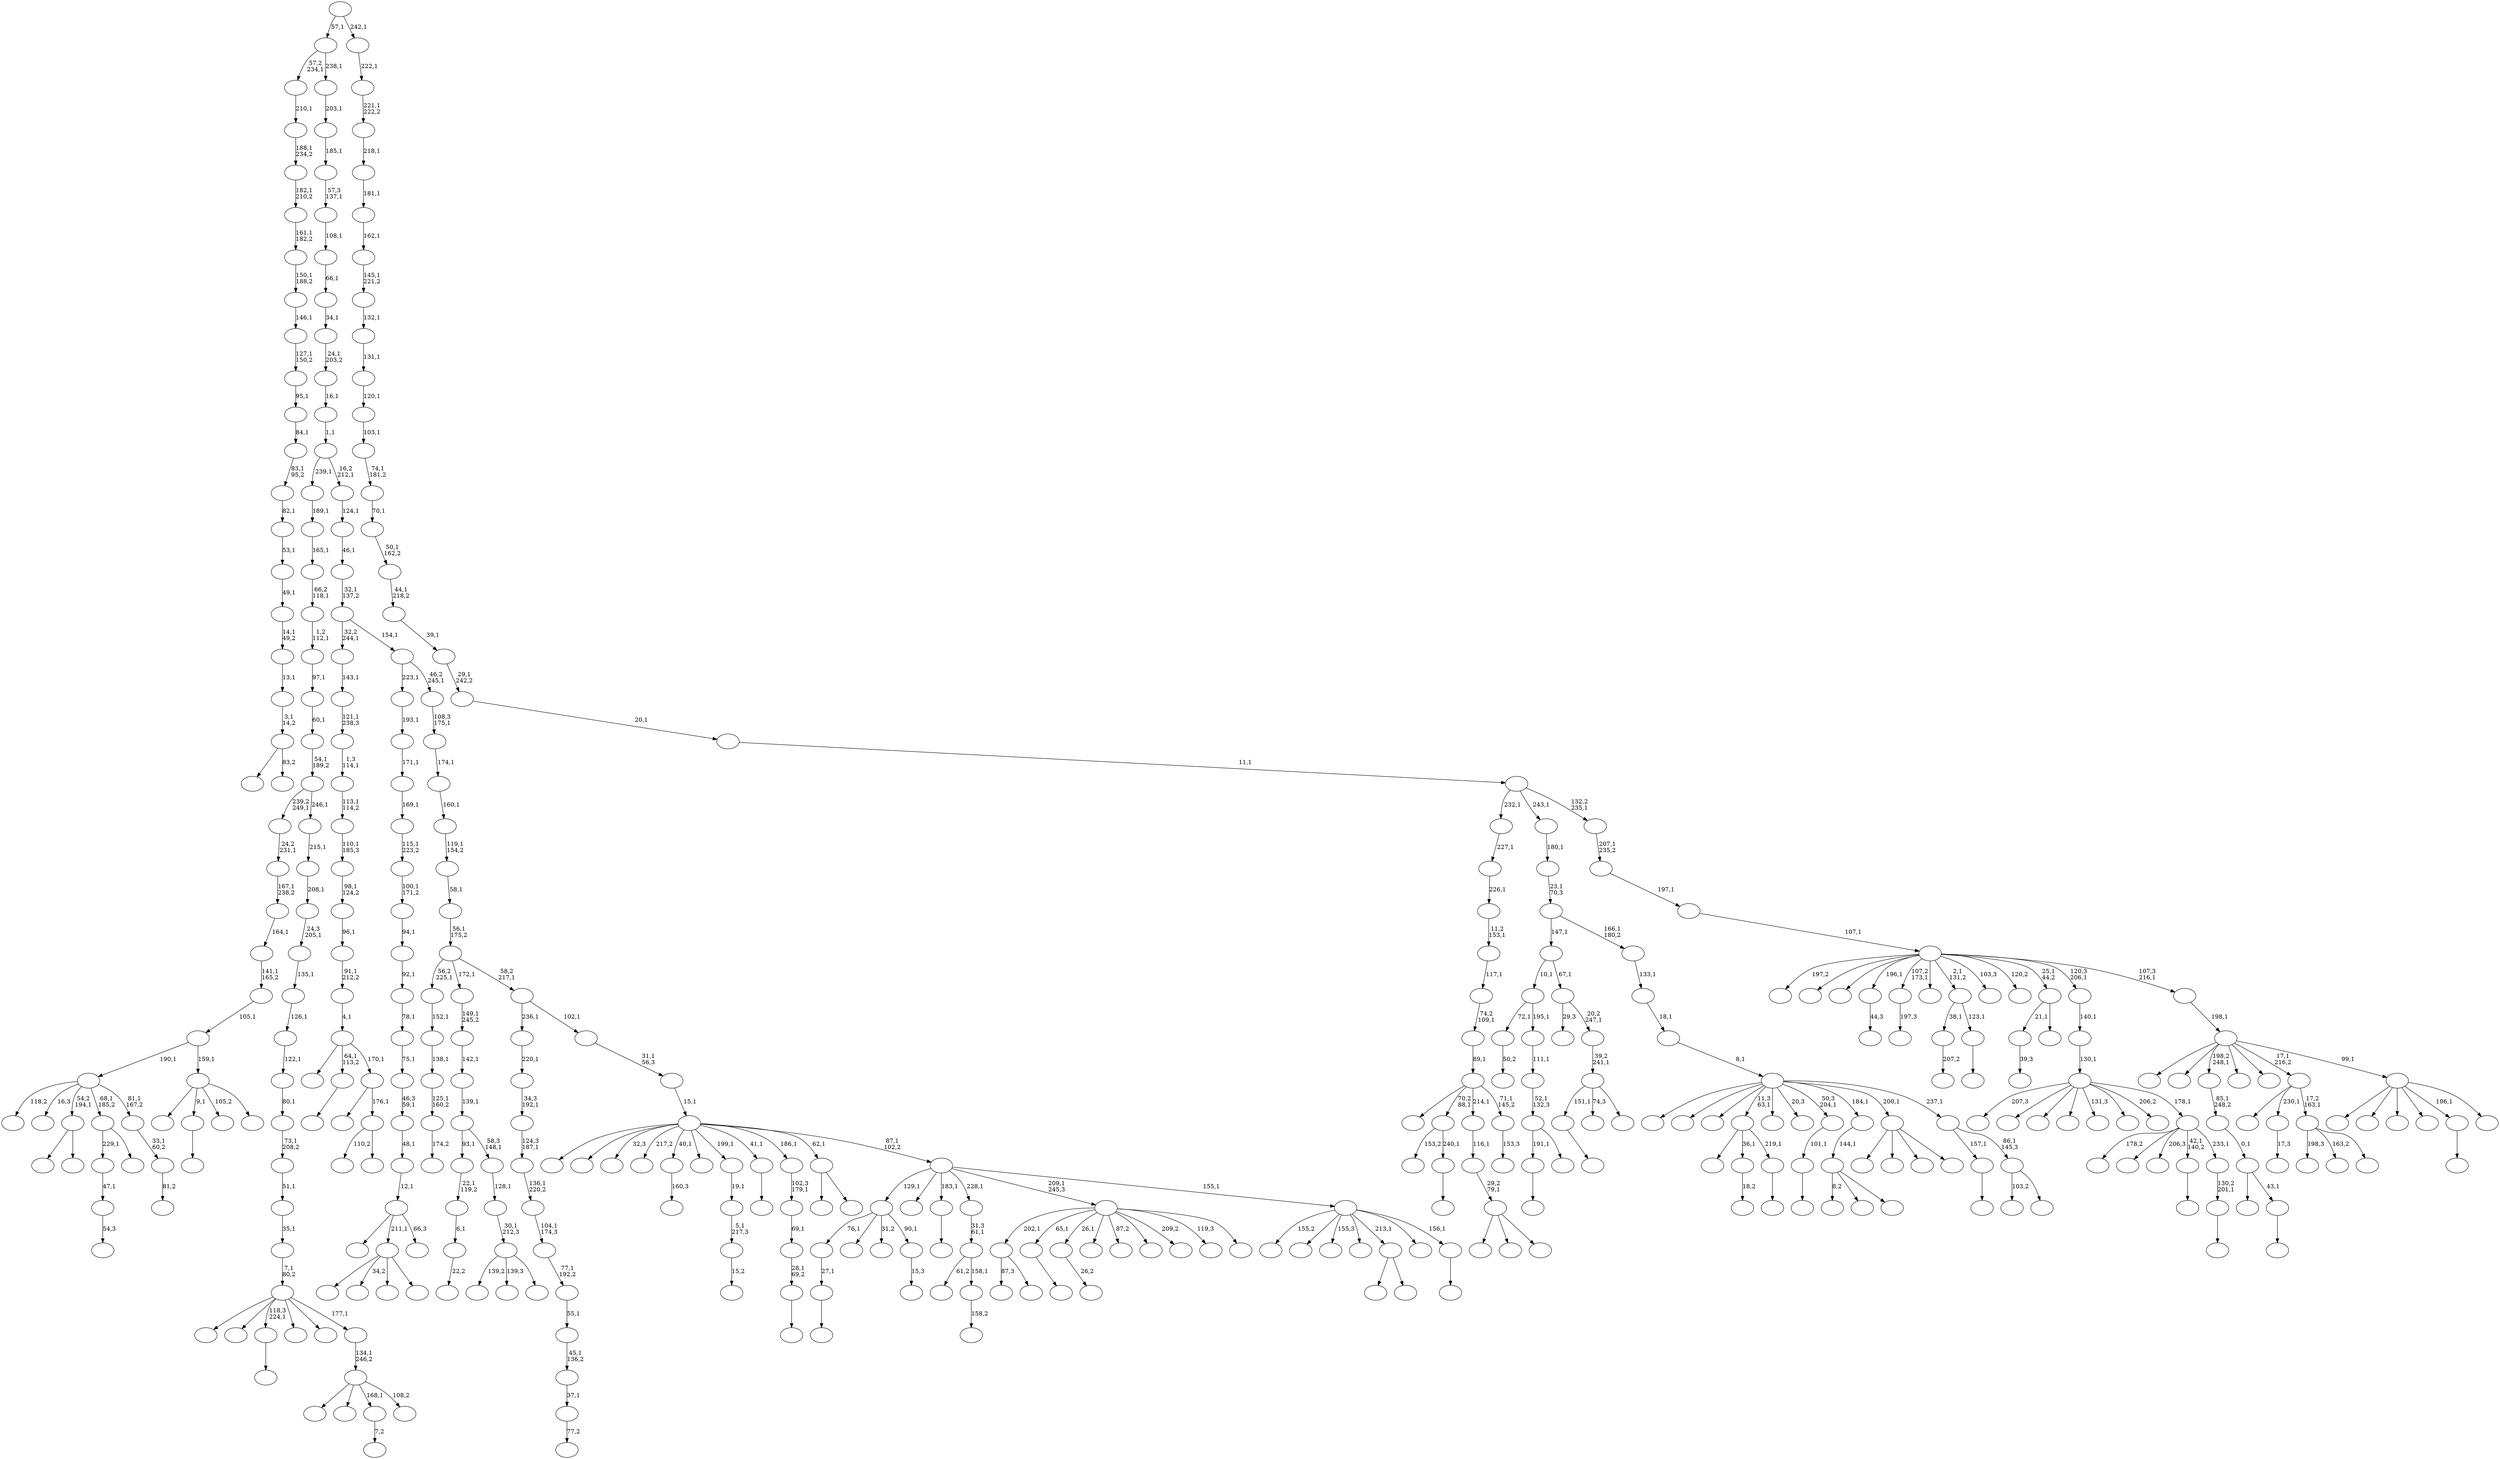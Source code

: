 digraph T {
	400 [label=""]
	399 [label=""]
	398 [label=""]
	397 [label=""]
	396 [label=""]
	395 [label=""]
	394 [label=""]
	393 [label=""]
	392 [label=""]
	391 [label=""]
	390 [label=""]
	389 [label=""]
	388 [label=""]
	387 [label=""]
	386 [label=""]
	385 [label=""]
	384 [label=""]
	383 [label=""]
	382 [label=""]
	381 [label=""]
	380 [label=""]
	379 [label=""]
	378 [label=""]
	377 [label=""]
	376 [label=""]
	375 [label=""]
	374 [label=""]
	373 [label=""]
	372 [label=""]
	371 [label=""]
	370 [label=""]
	369 [label=""]
	368 [label=""]
	367 [label=""]
	366 [label=""]
	365 [label=""]
	364 [label=""]
	363 [label=""]
	362 [label=""]
	361 [label=""]
	360 [label=""]
	359 [label=""]
	358 [label=""]
	357 [label=""]
	356 [label=""]
	355 [label=""]
	354 [label=""]
	353 [label=""]
	352 [label=""]
	351 [label=""]
	350 [label=""]
	349 [label=""]
	348 [label=""]
	347 [label=""]
	346 [label=""]
	345 [label=""]
	344 [label=""]
	343 [label=""]
	342 [label=""]
	341 [label=""]
	340 [label=""]
	339 [label=""]
	338 [label=""]
	337 [label=""]
	336 [label=""]
	335 [label=""]
	334 [label=""]
	333 [label=""]
	332 [label=""]
	331 [label=""]
	330 [label=""]
	329 [label=""]
	328 [label=""]
	327 [label=""]
	326 [label=""]
	325 [label=""]
	324 [label=""]
	323 [label=""]
	322 [label=""]
	321 [label=""]
	320 [label=""]
	319 [label=""]
	318 [label=""]
	317 [label=""]
	316 [label=""]
	315 [label=""]
	314 [label=""]
	313 [label=""]
	312 [label=""]
	311 [label=""]
	310 [label=""]
	309 [label=""]
	308 [label=""]
	307 [label=""]
	306 [label=""]
	305 [label=""]
	304 [label=""]
	303 [label=""]
	302 [label=""]
	301 [label=""]
	300 [label=""]
	299 [label=""]
	298 [label=""]
	297 [label=""]
	296 [label=""]
	295 [label=""]
	294 [label=""]
	293 [label=""]
	292 [label=""]
	291 [label=""]
	290 [label=""]
	289 [label=""]
	288 [label=""]
	287 [label=""]
	286 [label=""]
	285 [label=""]
	284 [label=""]
	283 [label=""]
	282 [label=""]
	281 [label=""]
	280 [label=""]
	279 [label=""]
	278 [label=""]
	277 [label=""]
	276 [label=""]
	275 [label=""]
	274 [label=""]
	273 [label=""]
	272 [label=""]
	271 [label=""]
	270 [label=""]
	269 [label=""]
	268 [label=""]
	267 [label=""]
	266 [label=""]
	265 [label=""]
	264 [label=""]
	263 [label=""]
	262 [label=""]
	261 [label=""]
	260 [label=""]
	259 [label=""]
	258 [label=""]
	257 [label=""]
	256 [label=""]
	255 [label=""]
	254 [label=""]
	253 [label=""]
	252 [label=""]
	251 [label=""]
	250 [label=""]
	249 [label=""]
	248 [label=""]
	247 [label=""]
	246 [label=""]
	245 [label=""]
	244 [label=""]
	243 [label=""]
	242 [label=""]
	241 [label=""]
	240 [label=""]
	239 [label=""]
	238 [label=""]
	237 [label=""]
	236 [label=""]
	235 [label=""]
	234 [label=""]
	233 [label=""]
	232 [label=""]
	231 [label=""]
	230 [label=""]
	229 [label=""]
	228 [label=""]
	227 [label=""]
	226 [label=""]
	225 [label=""]
	224 [label=""]
	223 [label=""]
	222 [label=""]
	221 [label=""]
	220 [label=""]
	219 [label=""]
	218 [label=""]
	217 [label=""]
	216 [label=""]
	215 [label=""]
	214 [label=""]
	213 [label=""]
	212 [label=""]
	211 [label=""]
	210 [label=""]
	209 [label=""]
	208 [label=""]
	207 [label=""]
	206 [label=""]
	205 [label=""]
	204 [label=""]
	203 [label=""]
	202 [label=""]
	201 [label=""]
	200 [label=""]
	199 [label=""]
	198 [label=""]
	197 [label=""]
	196 [label=""]
	195 [label=""]
	194 [label=""]
	193 [label=""]
	192 [label=""]
	191 [label=""]
	190 [label=""]
	189 [label=""]
	188 [label=""]
	187 [label=""]
	186 [label=""]
	185 [label=""]
	184 [label=""]
	183 [label=""]
	182 [label=""]
	181 [label=""]
	180 [label=""]
	179 [label=""]
	178 [label=""]
	177 [label=""]
	176 [label=""]
	175 [label=""]
	174 [label=""]
	173 [label=""]
	172 [label=""]
	171 [label=""]
	170 [label=""]
	169 [label=""]
	168 [label=""]
	167 [label=""]
	166 [label=""]
	165 [label=""]
	164 [label=""]
	163 [label=""]
	162 [label=""]
	161 [label=""]
	160 [label=""]
	159 [label=""]
	158 [label=""]
	157 [label=""]
	156 [label=""]
	155 [label=""]
	154 [label=""]
	153 [label=""]
	152 [label=""]
	151 [label=""]
	150 [label=""]
	149 [label=""]
	148 [label=""]
	147 [label=""]
	146 [label=""]
	145 [label=""]
	144 [label=""]
	143 [label=""]
	142 [label=""]
	141 [label=""]
	140 [label=""]
	139 [label=""]
	138 [label=""]
	137 [label=""]
	136 [label=""]
	135 [label=""]
	134 [label=""]
	133 [label=""]
	132 [label=""]
	131 [label=""]
	130 [label=""]
	129 [label=""]
	128 [label=""]
	127 [label=""]
	126 [label=""]
	125 [label=""]
	124 [label=""]
	123 [label=""]
	122 [label=""]
	121 [label=""]
	120 [label=""]
	119 [label=""]
	118 [label=""]
	117 [label=""]
	116 [label=""]
	115 [label=""]
	114 [label=""]
	113 [label=""]
	112 [label=""]
	111 [label=""]
	110 [label=""]
	109 [label=""]
	108 [label=""]
	107 [label=""]
	106 [label=""]
	105 [label=""]
	104 [label=""]
	103 [label=""]
	102 [label=""]
	101 [label=""]
	100 [label=""]
	99 [label=""]
	98 [label=""]
	97 [label=""]
	96 [label=""]
	95 [label=""]
	94 [label=""]
	93 [label=""]
	92 [label=""]
	91 [label=""]
	90 [label=""]
	89 [label=""]
	88 [label=""]
	87 [label=""]
	86 [label=""]
	85 [label=""]
	84 [label=""]
	83 [label=""]
	82 [label=""]
	81 [label=""]
	80 [label=""]
	79 [label=""]
	78 [label=""]
	77 [label=""]
	76 [label=""]
	75 [label=""]
	74 [label=""]
	73 [label=""]
	72 [label=""]
	71 [label=""]
	70 [label=""]
	69 [label=""]
	68 [label=""]
	67 [label=""]
	66 [label=""]
	65 [label=""]
	64 [label=""]
	63 [label=""]
	62 [label=""]
	61 [label=""]
	60 [label=""]
	59 [label=""]
	58 [label=""]
	57 [label=""]
	56 [label=""]
	55 [label=""]
	54 [label=""]
	53 [label=""]
	52 [label=""]
	51 [label=""]
	50 [label=""]
	49 [label=""]
	48 [label=""]
	47 [label=""]
	46 [label=""]
	45 [label=""]
	44 [label=""]
	43 [label=""]
	42 [label=""]
	41 [label=""]
	40 [label=""]
	39 [label=""]
	38 [label=""]
	37 [label=""]
	36 [label=""]
	35 [label=""]
	34 [label=""]
	33 [label=""]
	32 [label=""]
	31 [label=""]
	30 [label=""]
	29 [label=""]
	28 [label=""]
	27 [label=""]
	26 [label=""]
	25 [label=""]
	24 [label=""]
	23 [label=""]
	22 [label=""]
	21 [label=""]
	20 [label=""]
	19 [label=""]
	18 [label=""]
	17 [label=""]
	16 [label=""]
	15 [label=""]
	14 [label=""]
	13 [label=""]
	12 [label=""]
	11 [label=""]
	10 [label=""]
	9 [label=""]
	8 [label=""]
	7 [label=""]
	6 [label=""]
	5 [label=""]
	4 [label=""]
	3 [label=""]
	2 [label=""]
	1 [label=""]
	0 [label=""]
	391 -> 392 [label=""]
	379 -> 399 [label="87,3"]
	379 -> 380 [label=""]
	372 -> 373 [label=""]
	370 -> 371 [label="26,2"]
	368 -> 369 [label="77,2"]
	367 -> 368 [label="37,1"]
	366 -> 367 [label="45,1\n136,2"]
	365 -> 366 [label="55,1"]
	364 -> 365 [label="77,1\n192,2"]
	363 -> 364 [label="104,1\n174,3"]
	362 -> 363 [label="136,1\n220,2"]
	361 -> 362 [label="124,3\n187,1"]
	360 -> 361 [label="34,3\n192,1"]
	359 -> 360 [label="220,1"]
	353 -> 354 [label=""]
	352 -> 353 [label="27,1"]
	350 -> 351 [label="174,2"]
	349 -> 350 [label="125,1\n160,2"]
	348 -> 349 [label="138,1"]
	347 -> 348 [label="152,1"]
	345 -> 346 [label=""]
	338 -> 339 [label="54,3"]
	337 -> 338 [label="47,1"]
	331 -> 332 [label="50,2"]
	329 -> 330 [label="18,2"]
	327 -> 345 [label="191,1"]
	327 -> 328 [label=""]
	326 -> 327 [label="52,1\n132,3"]
	325 -> 326 [label="111,1"]
	324 -> 331 [label="72,1"]
	324 -> 325 [label="195,1"]
	320 -> 375 [label=""]
	320 -> 321 [label=""]
	316 -> 317 [label="44,3"]
	314 -> 315 [label="207,2"]
	312 -> 313 [label="197,3"]
	309 -> 310 [label=""]
	305 -> 306 [label="22,2"]
	304 -> 305 [label="6,1"]
	303 -> 304 [label="22,1\n119,2"]
	301 -> 337 [label="229,1"]
	301 -> 302 [label=""]
	281 -> 282 [label="81,2"]
	280 -> 281 [label="33,1\n60,2"]
	279 -> 397 [label="118,2"]
	279 -> 394 [label="16,3"]
	279 -> 320 [label="54,2\n194,1"]
	279 -> 301 [label="68,1\n185,2"]
	279 -> 280 [label="81,1\n167,2"]
	272 -> 273 [label=""]
	270 -> 271 [label=""]
	268 -> 269 [label="15,3"]
	267 -> 352 [label="76,1"]
	267 -> 334 [label=""]
	267 -> 292 [label="31,2"]
	267 -> 268 [label="90,1"]
	265 -> 266 [label=""]
	263 -> 298 [label="139,2"]
	263 -> 283 [label="139,3"]
	263 -> 264 [label=""]
	262 -> 263 [label="30,1\n212,3"]
	261 -> 262 [label="128,1"]
	260 -> 303 [label="93,1"]
	260 -> 261 [label="58,3\n148,1"]
	259 -> 260 [label="139,1"]
	258 -> 259 [label="142,1"]
	257 -> 258 [label="149,1\n245,2"]
	251 -> 384 [label=""]
	251 -> 252 [label="83,2"]
	250 -> 251 [label="3,1\n14,2"]
	249 -> 250 [label="13,1"]
	248 -> 249 [label="14,1\n49,2"]
	247 -> 248 [label="49,1"]
	246 -> 247 [label="53,1"]
	245 -> 246 [label="82,1"]
	244 -> 245 [label="83,1\n95,2"]
	243 -> 244 [label="84,1"]
	242 -> 243 [label="95,1"]
	241 -> 242 [label="127,1\n150,2"]
	240 -> 241 [label="146,1"]
	239 -> 240 [label="150,1\n188,2"]
	238 -> 239 [label="161,1\n182,2"]
	237 -> 238 [label="182,1\n210,2"]
	236 -> 237 [label="188,1\n234,2"]
	235 -> 236 [label="210,1"]
	233 -> 234 [label=""]
	232 -> 299 [label=""]
	232 -> 233 [label="43,1"]
	231 -> 232 [label="0,1"]
	230 -> 231 [label="85,1\n248,2"]
	227 -> 228 [label="160,3"]
	224 -> 225 [label=""]
	223 -> 396 [label=""]
	223 -> 329 [label="36,1"]
	223 -> 224 [label="219,1"]
	218 -> 377 [label="110,2"]
	218 -> 219 [label=""]
	217 -> 277 [label=""]
	217 -> 218 [label="176,1"]
	216 -> 294 [label=""]
	216 -> 270 [label="64,1\n113,2"]
	216 -> 217 [label="170,1"]
	215 -> 216 [label="4,1"]
	214 -> 215 [label="91,1\n212,2"]
	213 -> 214 [label="96,1"]
	212 -> 213 [label="98,1\n124,2"]
	211 -> 212 [label="110,1\n185,3"]
	210 -> 211 [label="113,1\n114,2"]
	209 -> 210 [label="1,3\n114,1"]
	208 -> 209 [label="121,1\n238,3"]
	207 -> 208 [label="143,1"]
	205 -> 206 [label=""]
	204 -> 293 [label="153,2"]
	204 -> 205 [label="240,1"]
	201 -> 202 [label=""]
	199 -> 200 [label=""]
	198 -> 314 [label="38,1"]
	198 -> 199 [label="123,1"]
	193 -> 194 [label=""]
	192 -> 193 [label="101,1"]
	190 -> 191 [label=""]
	188 -> 398 [label=""]
	188 -> 391 [label="9,1"]
	188 -> 286 [label="105,2"]
	188 -> 189 [label=""]
	187 -> 279 [label="190,1"]
	187 -> 188 [label="159,1"]
	186 -> 187 [label="105,1"]
	185 -> 186 [label="141,1\n165,2"]
	184 -> 185 [label="164,1"]
	183 -> 184 [label="167,1\n238,2"]
	182 -> 183 [label="24,2\n231,1"]
	179 -> 180 [label="7,2"]
	177 -> 385 [label="8,2"]
	177 -> 226 [label=""]
	177 -> 178 [label=""]
	176 -> 177 [label="144,1"]
	172 -> 173 [label="17,3"]
	170 -> 171 [label="39,3"]
	168 -> 197 [label=""]
	168 -> 169 [label=""]
	165 -> 166 [label="158,2"]
	164 -> 383 [label="61,2"]
	164 -> 165 [label="158,1"]
	163 -> 164 [label="31,3\n61,1"]
	159 -> 393 [label=""]
	159 -> 256 [label=""]
	159 -> 175 [label=""]
	159 -> 160 [label=""]
	155 -> 376 [label=""]
	155 -> 288 [label=""]
	155 -> 156 [label=""]
	154 -> 155 [label="29,2\n79,1"]
	153 -> 154 [label="116,1"]
	150 -> 378 [label=""]
	150 -> 295 [label=""]
	150 -> 179 [label="168,1"]
	150 -> 151 [label="108,2"]
	149 -> 150 [label="134,1\n246,2"]
	148 -> 311 [label=""]
	148 -> 291 [label=""]
	148 -> 265 [label="118,3\n224,1"]
	148 -> 196 [label=""]
	148 -> 167 [label=""]
	148 -> 149 [label="177,1"]
	147 -> 148 [label="7,1\n80,2"]
	146 -> 147 [label="35,1"]
	145 -> 146 [label="51,1"]
	144 -> 145 [label="73,1\n208,2"]
	143 -> 144 [label="80,1"]
	142 -> 143 [label="122,1"]
	141 -> 142 [label="126,1"]
	140 -> 141 [label="135,1"]
	139 -> 140 [label="24,3\n205,1"]
	138 -> 139 [label="208,1"]
	137 -> 138 [label="215,1"]
	136 -> 182 [label="239,2\n249,1"]
	136 -> 137 [label="246,1"]
	135 -> 136 [label="54,1\n189,2"]
	134 -> 135 [label="60,1"]
	133 -> 134 [label="97,1"]
	132 -> 133 [label="1,2\n112,1"]
	131 -> 132 [label="66,2\n118,1"]
	130 -> 131 [label="165,1"]
	129 -> 130 [label="189,1"]
	126 -> 127 [label="15,2"]
	125 -> 126 [label="5,1\n217,3"]
	124 -> 125 [label="19,1"]
	122 -> 123 [label=""]
	120 -> 121 [label=""]
	119 -> 120 [label="28,1\n69,2"]
	118 -> 119 [label="69,1"]
	117 -> 118 [label="102,3\n179,1"]
	115 -> 170 [label="21,1"]
	115 -> 116 [label=""]
	113 -> 309 [label="151,1"]
	113 -> 221 [label="74,3"]
	113 -> 114 [label=""]
	112 -> 113 [label="39,2\n241,1"]
	111 -> 390 [label="29,3"]
	111 -> 112 [label="20,2\n247,1"]
	110 -> 324 [label="10,1"]
	110 -> 111 [label="67,1"]
	108 -> 336 [label="198,3"]
	108 -> 275 [label="163,2"]
	108 -> 109 [label=""]
	107 -> 382 [label=""]
	107 -> 172 [label="230,1"]
	107 -> 108 [label="17,2\n163,1"]
	105 -> 379 [label="202,1"]
	105 -> 372 [label="65,1"]
	105 -> 370 [label="26,1"]
	105 -> 344 [label=""]
	105 -> 285 [label="87,2"]
	105 -> 254 [label=""]
	105 -> 162 [label="209,2"]
	105 -> 157 [label="119,3"]
	105 -> 106 [label=""]
	103 -> 104 [label=""]
	102 -> 103 [label="130,2\n201,1"]
	101 -> 357 [label="178,2"]
	101 -> 355 [label=""]
	101 -> 296 [label="206,3"]
	101 -> 201 [label="42,1\n140,2"]
	101 -> 102 [label="233,1"]
	100 -> 395 [label="207,3"]
	100 -> 388 [label=""]
	100 -> 386 [label=""]
	100 -> 358 [label=""]
	100 -> 318 [label="131,3"]
	100 -> 284 [label=""]
	100 -> 158 [label="206,2"]
	100 -> 101 [label="178,1"]
	99 -> 100 [label="130,1"]
	98 -> 99 [label="140,1"]
	96 -> 374 [label=""]
	96 -> 253 [label="34,2"]
	96 -> 220 [label=""]
	96 -> 97 [label=""]
	94 -> 95 [label="153,3"]
	93 -> 342 [label=""]
	93 -> 204 [label="70,2\n88,1"]
	93 -> 153 [label="214,1"]
	93 -> 94 [label="71,1\n145,2"]
	92 -> 93 [label="89,1"]
	91 -> 92 [label="74,2\n109,1"]
	90 -> 91 [label="117,1"]
	89 -> 90 [label="11,2\n153,1"]
	88 -> 89 [label="226,1"]
	87 -> 88 [label="227,1"]
	85 -> 308 [label=""]
	85 -> 86 [label=""]
	83 -> 278 [label=""]
	83 -> 96 [label="211,1"]
	83 -> 84 [label="66,3"]
	82 -> 83 [label="12,1"]
	81 -> 82 [label="48,1"]
	80 -> 81 [label="46,3\n59,1"]
	79 -> 80 [label="75,1"]
	78 -> 79 [label="78,1"]
	77 -> 78 [label="92,1"]
	76 -> 77 [label="94,1"]
	75 -> 76 [label="100,1\n171,2"]
	74 -> 75 [label="115,1\n223,2"]
	73 -> 74 [label="169,1"]
	72 -> 73 [label="171,1"]
	71 -> 72 [label="193,1"]
	69 -> 70 [label=""]
	68 -> 389 [label="155,2"]
	68 -> 356 [label=""]
	68 -> 335 [label="155,3"]
	68 -> 274 [label=""]
	68 -> 168 [label="213,1"]
	68 -> 161 [label=""]
	68 -> 69 [label="156,1"]
	67 -> 267 [label="129,1"]
	67 -> 229 [label=""]
	67 -> 190 [label="183,1"]
	67 -> 163 [label="228,1"]
	67 -> 105 [label="209,1\n245,3"]
	67 -> 68 [label="155,1"]
	66 -> 381 [label=""]
	66 -> 289 [label=""]
	66 -> 287 [label="32,3"]
	66 -> 255 [label="217,2"]
	66 -> 227 [label="40,1"]
	66 -> 128 [label=""]
	66 -> 124 [label="199,1"]
	66 -> 122 [label="41,1"]
	66 -> 117 [label="186,1"]
	66 -> 85 [label="62,1"]
	66 -> 67 [label="87,1\n102,2"]
	65 -> 66 [label="15,1"]
	64 -> 65 [label="31,1\n56,3"]
	63 -> 359 [label="236,1"]
	63 -> 64 [label="102,1"]
	62 -> 347 [label="56,2\n225,1"]
	62 -> 257 [label="172,1"]
	62 -> 63 [label="58,2\n217,1"]
	61 -> 62 [label="56,1\n175,2"]
	60 -> 61 [label="58,1"]
	59 -> 60 [label="119,1\n154,2"]
	58 -> 59 [label="160,1"]
	57 -> 58 [label="174,1"]
	56 -> 57 [label="108,3\n175,1"]
	55 -> 71 [label="223,1"]
	55 -> 56 [label="46,2\n245,1"]
	54 -> 207 [label="32,2\n244,1"]
	54 -> 55 [label="154,1"]
	53 -> 54 [label="32,1\n137,2"]
	52 -> 53 [label="46,1"]
	51 -> 52 [label="124,1"]
	50 -> 129 [label="239,1"]
	50 -> 51 [label="16,2\n212,1"]
	49 -> 50 [label="1,1"]
	48 -> 49 [label="16,1"]
	47 -> 48 [label="24,1\n203,2"]
	46 -> 47 [label="34,1"]
	45 -> 46 [label="66,1"]
	44 -> 45 [label="108,1"]
	43 -> 44 [label="57,3\n137,1"]
	42 -> 43 [label="185,1"]
	41 -> 42 [label="203,1"]
	40 -> 235 [label="57,2\n234,1"]
	40 -> 41 [label="238,1"]
	38 -> 39 [label=""]
	36 -> 323 [label="103,2"]
	36 -> 37 [label=""]
	35 -> 38 [label="157,1"]
	35 -> 36 [label="86,1\n145,3"]
	34 -> 387 [label=""]
	34 -> 340 [label=""]
	34 -> 297 [label=""]
	34 -> 223 [label="11,3\n63,1"]
	34 -> 222 [label=""]
	34 -> 195 [label="20,3"]
	34 -> 192 [label="50,3\n204,1"]
	34 -> 176 [label="184,1"]
	34 -> 159 [label="200,1"]
	34 -> 35 [label="237,1"]
	33 -> 34 [label="8,1"]
	32 -> 33 [label="18,1"]
	31 -> 32 [label="133,1"]
	30 -> 110 [label="147,1"]
	30 -> 31 [label="166,1\n180,2"]
	29 -> 30 [label="23,1\n70,3"]
	28 -> 29 [label="180,1"]
	26 -> 400 [label=""]
	26 -> 343 [label=""]
	26 -> 333 [label=""]
	26 -> 307 [label=""]
	26 -> 272 [label="106,1"]
	26 -> 27 [label=""]
	25 -> 300 [label=""]
	25 -> 276 [label=""]
	25 -> 230 [label="198,2\n248,1"]
	25 -> 203 [label=""]
	25 -> 181 [label=""]
	25 -> 107 [label="17,1\n216,2"]
	25 -> 26 [label="99,1"]
	24 -> 25 [label="198,1"]
	23 -> 341 [label="197,2"]
	23 -> 322 [label=""]
	23 -> 319 [label=""]
	23 -> 316 [label="196,1"]
	23 -> 312 [label="107,2\n173,1"]
	23 -> 290 [label=""]
	23 -> 198 [label="2,1\n131,2"]
	23 -> 174 [label="103,3"]
	23 -> 152 [label="120,2"]
	23 -> 115 [label="25,1\n44,2"]
	23 -> 98 [label="120,3\n206,1"]
	23 -> 24 [label="107,3\n216,1"]
	22 -> 23 [label="107,1"]
	21 -> 22 [label="197,1"]
	20 -> 21 [label="207,1\n235,2"]
	19 -> 87 [label="232,1"]
	19 -> 28 [label="243,1"]
	19 -> 20 [label="132,2\n235,1"]
	18 -> 19 [label="11,1"]
	17 -> 18 [label="20,1"]
	16 -> 17 [label="29,1\n242,2"]
	15 -> 16 [label="39,1"]
	14 -> 15 [label="44,1\n218,2"]
	13 -> 14 [label="50,1\n162,2"]
	12 -> 13 [label="70,1"]
	11 -> 12 [label="74,1\n181,2"]
	10 -> 11 [label="103,1"]
	9 -> 10 [label="120,1"]
	8 -> 9 [label="131,1"]
	7 -> 8 [label="132,1"]
	6 -> 7 [label="145,1\n221,2"]
	5 -> 6 [label="162,1"]
	4 -> 5 [label="181,1"]
	3 -> 4 [label="218,1"]
	2 -> 3 [label="221,1\n222,2"]
	1 -> 2 [label="222,1"]
	0 -> 40 [label="57,1"]
	0 -> 1 [label="242,1"]
}
